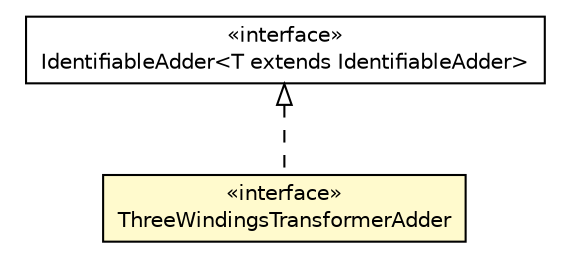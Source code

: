 #!/usr/local/bin/dot
#
# Class diagram 
# Generated by UMLGraph version R5_6 (http://www.umlgraph.org/)
#

digraph G {
	edge [fontname="Helvetica",fontsize=10,labelfontname="Helvetica",labelfontsize=10];
	node [fontname="Helvetica",fontsize=10,shape=plaintext];
	nodesep=0.25;
	ranksep=0.5;
	// eu.itesla_project.iidm.network.ThreeWindingsTransformerAdder
	c9228 [label=<<table title="eu.itesla_project.iidm.network.ThreeWindingsTransformerAdder" border="0" cellborder="1" cellspacing="0" cellpadding="2" port="p" bgcolor="lemonChiffon" href="./ThreeWindingsTransformerAdder.html">
		<tr><td><table border="0" cellspacing="0" cellpadding="1">
<tr><td align="center" balign="center"> &#171;interface&#187; </td></tr>
<tr><td align="center" balign="center"> ThreeWindingsTransformerAdder </td></tr>
		</table></td></tr>
		</table>>, URL="./ThreeWindingsTransformerAdder.html", fontname="Helvetica", fontcolor="black", fontsize=10.0];
	// eu.itesla_project.iidm.network.IdentifiableAdder<T extends eu.itesla_project.iidm.network.IdentifiableAdder>
	c9296 [label=<<table title="eu.itesla_project.iidm.network.IdentifiableAdder" border="0" cellborder="1" cellspacing="0" cellpadding="2" port="p" href="./IdentifiableAdder.html">
		<tr><td><table border="0" cellspacing="0" cellpadding="1">
<tr><td align="center" balign="center"> &#171;interface&#187; </td></tr>
<tr><td align="center" balign="center"> IdentifiableAdder&lt;T extends IdentifiableAdder&gt; </td></tr>
		</table></td></tr>
		</table>>, URL="./IdentifiableAdder.html", fontname="Helvetica", fontcolor="black", fontsize=10.0];
	//eu.itesla_project.iidm.network.ThreeWindingsTransformerAdder implements eu.itesla_project.iidm.network.IdentifiableAdder<T extends eu.itesla_project.iidm.network.IdentifiableAdder>
	c9296:p -> c9228:p [dir=back,arrowtail=empty,style=dashed];
}

